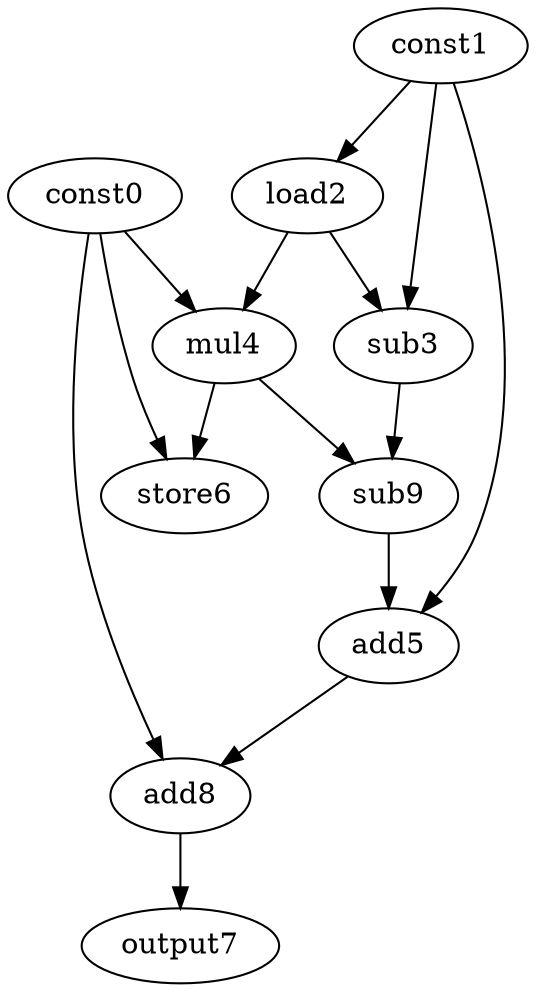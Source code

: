 digraph G { 
const0[opcode=const]; 
const1[opcode=const]; 
load2[opcode=load]; 
sub3[opcode=sub]; 
mul4[opcode=mul]; 
add5[opcode=add]; 
store6[opcode=store]; 
output7[opcode=output]; 
add8[opcode=add]; 
sub9[opcode=sub]; 
const1->load2[operand=0];
const1->sub3[operand=0];
load2->sub3[operand=1];
const0->mul4[operand=0];
load2->mul4[operand=1];
const0->store6[operand=0];
mul4->store6[operand=1];
sub3->sub9[operand=0];
mul4->sub9[operand=1];
const1->add5[operand=0];
sub9->add5[operand=1];
const0->add8[operand=0];
add5->add8[operand=1];
add8->output7[operand=0];
}
